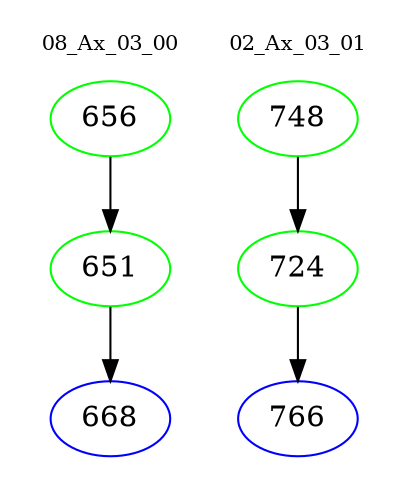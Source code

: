digraph{
subgraph cluster_0 {
color = white
label = "08_Ax_03_00";
fontsize=10;
T0_656 [label="656", color="green"]
T0_656 -> T0_651 [color="black"]
T0_651 [label="651", color="green"]
T0_651 -> T0_668 [color="black"]
T0_668 [label="668", color="blue"]
}
subgraph cluster_1 {
color = white
label = "02_Ax_03_01";
fontsize=10;
T1_748 [label="748", color="green"]
T1_748 -> T1_724 [color="black"]
T1_724 [label="724", color="green"]
T1_724 -> T1_766 [color="black"]
T1_766 [label="766", color="blue"]
}
}
